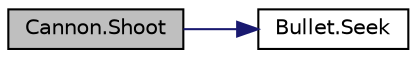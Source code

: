 digraph "Cannon.Shoot"
{
 // LATEX_PDF_SIZE
  edge [fontname="Helvetica",fontsize="10",labelfontname="Helvetica",labelfontsize="10"];
  node [fontname="Helvetica",fontsize="10",shape=record];
  rankdir="LR";
  Node1 [label="Cannon.Shoot",height=0.2,width=0.4,color="black", fillcolor="grey75", style="filled", fontcolor="black",tooltip="Функция выстрела башни"];
  Node1 -> Node2 [color="midnightblue",fontsize="10",style="solid",fontname="Helvetica"];
  Node2 [label="Bullet.Seek",height=0.2,width=0.4,color="black", fillcolor="white", style="filled",URL="$class_bullet.html#aa43f8b9d4b30d0b76017df84e07a7479",tooltip="Функция полета снаряда до цели"];
}
